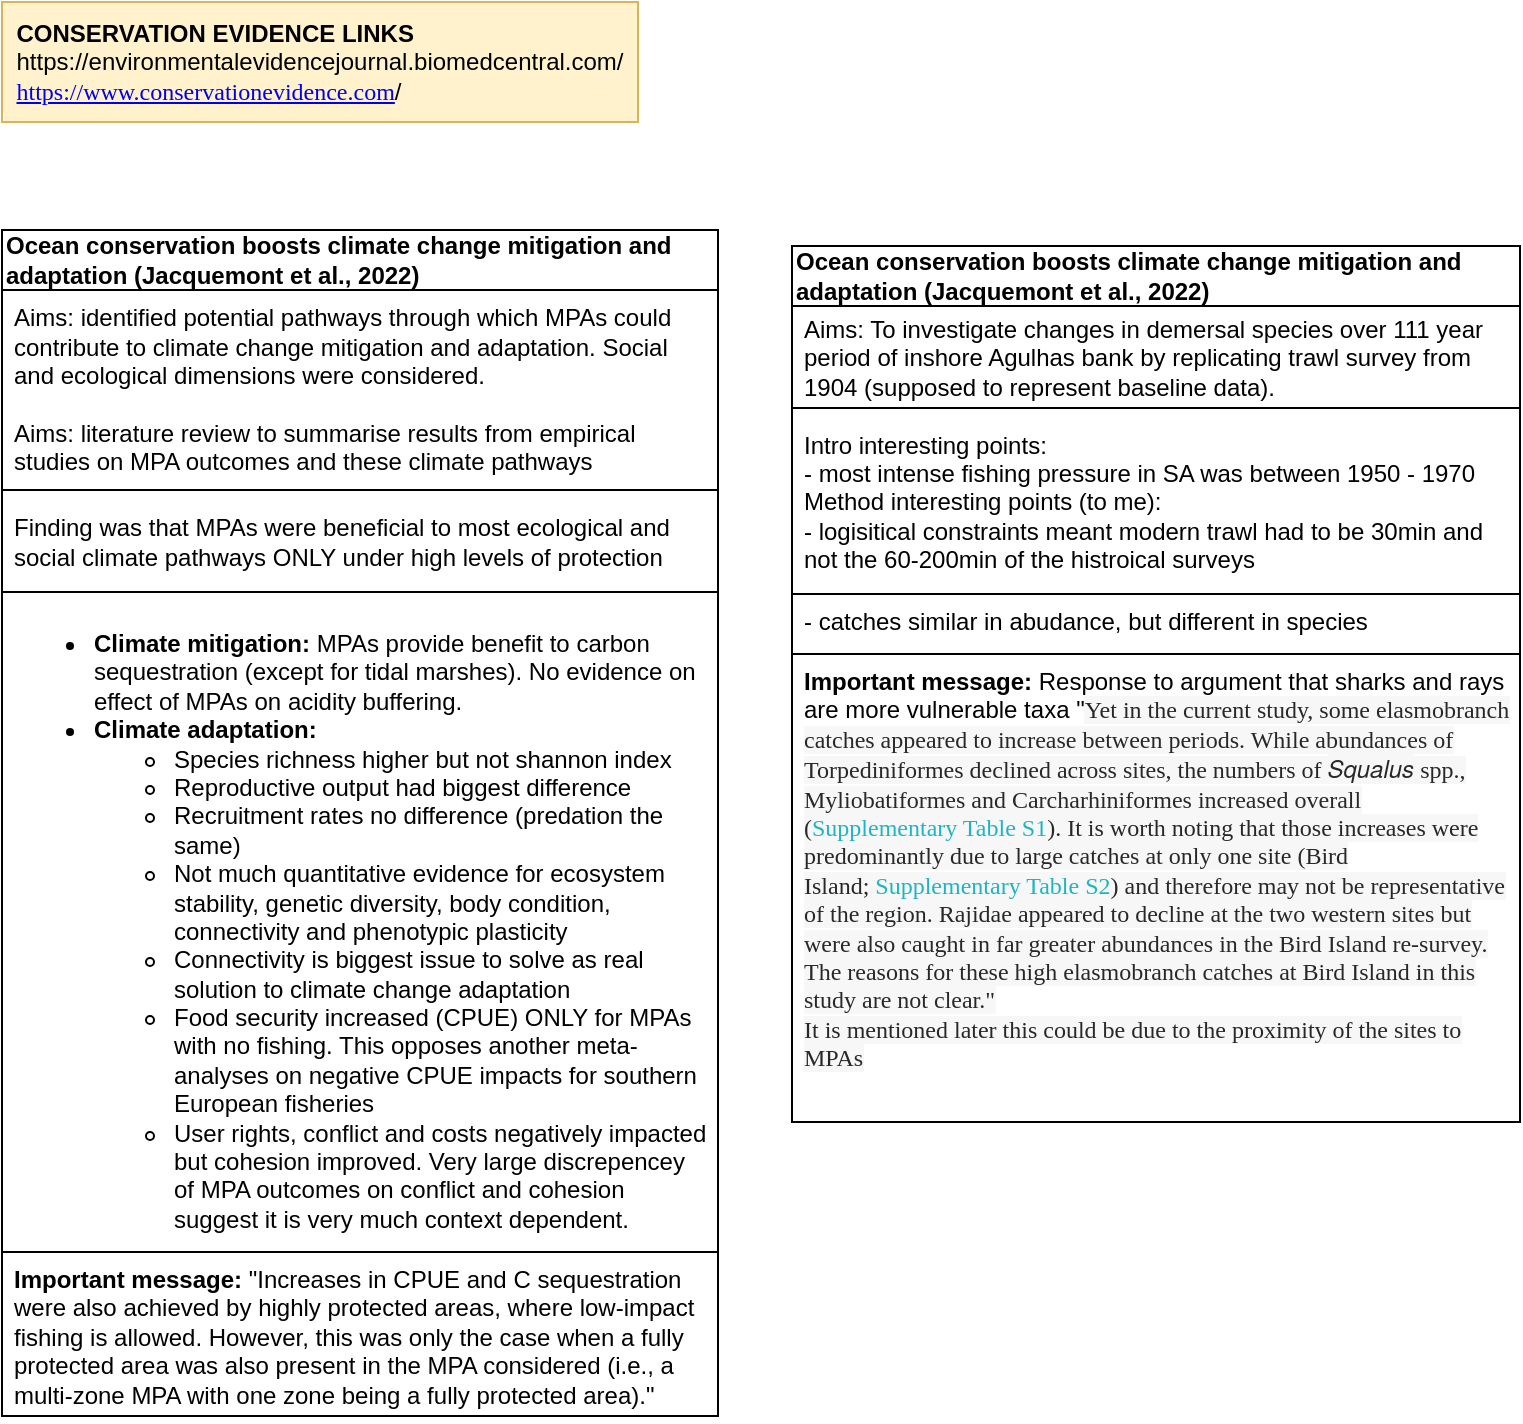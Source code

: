 <mxfile version="20.6.0" type="github">
  <diagram id="oMJjJdJxvG5CHlvqNMqH" name="Page-1">
    <mxGraphModel dx="1340" dy="921" grid="0" gridSize="10" guides="1" tooltips="1" connect="1" arrows="1" fold="1" page="0" pageScale="1" pageWidth="850" pageHeight="1100" math="0" shadow="0">
      <root>
        <mxCell id="0" />
        <mxCell id="1" parent="0" />
        <mxCell id="RFItumHFisGm9Dvvl5Tg-1" value="&lt;b&gt;Ocean conservation boosts climate change mitigation and adaptation (Jacquemont et al., 2022)&lt;/b&gt;" style="swimlane;fontStyle=0;childLayout=stackLayout;horizontal=1;startSize=30;horizontalStack=0;resizeParent=1;resizeParentMax=0;resizeLast=0;collapsible=1;marginBottom=0;whiteSpace=wrap;html=1;align=left;" parent="1" vertex="1">
          <mxGeometry x="-259" y="59" width="358" height="593" as="geometry" />
        </mxCell>
        <mxCell id="RFItumHFisGm9Dvvl5Tg-2" value="Aims: identified potential pathways through which MPAs could contribute to climate change mitigation and adaptation. Social and ecological dimensions were considered.&lt;br&gt;&lt;br&gt;Aims: literature review to summarise results from empirical studies on MPA outcomes and these climate pathways" style="text;strokeColor=default;fillColor=none;align=left;verticalAlign=middle;spacingLeft=4;spacingRight=4;overflow=hidden;points=[[0,0.5],[1,0.5]];portConstraint=eastwest;rotatable=0;whiteSpace=wrap;html=1;shadow=0;" parent="RFItumHFisGm9Dvvl5Tg-1" vertex="1">
          <mxGeometry y="30" width="358" height="100" as="geometry" />
        </mxCell>
        <mxCell id="RFItumHFisGm9Dvvl5Tg-3" value="Finding was that MPAs were beneficial to most ecological and social climate pathways ONLY under high levels of protection" style="text;strokeColor=default;fillColor=none;align=left;verticalAlign=middle;spacingLeft=4;spacingRight=4;overflow=hidden;points=[[0,0.5],[1,0.5]];portConstraint=eastwest;rotatable=0;whiteSpace=wrap;html=1;" parent="RFItumHFisGm9Dvvl5Tg-1" vertex="1">
          <mxGeometry y="130" width="358" height="51" as="geometry" />
        </mxCell>
        <mxCell id="RFItumHFisGm9Dvvl5Tg-4" value="&lt;ul&gt;&lt;li&gt;&lt;b&gt;Climate mitigation: &lt;/b&gt;MPAs provide benefit to carbon sequestration (except for tidal marshes). No evidence on effect of MPAs on acidity buffering.&lt;/li&gt;&lt;li&gt;&lt;b&gt;Climate adaptation:&amp;nbsp;&lt;/b&gt;&lt;/li&gt;&lt;ul&gt;&lt;li&gt;Species richness higher but not shannon index&lt;/li&gt;&lt;li&gt;Reproductive output had biggest difference&lt;/li&gt;&lt;li&gt;Recruitment rates no difference (predation the same)&lt;/li&gt;&lt;li&gt;Not much quantitative evidence for ecosystem stability, genetic diversity, body condition, connectivity and phenotypic plasticity&lt;/li&gt;&lt;li&gt;Connectivity is biggest issue to solve as real solution to climate change adaptation&lt;/li&gt;&lt;li&gt;Food security increased (CPUE) ONLY for MPAs with no fishing. This opposes another meta-analyses on negative CPUE impacts for southern European fisheries&lt;/li&gt;&lt;li&gt;User rights, conflict and costs negatively impacted but cohesion improved. Very large discrepencey of MPA outcomes on conflict and cohesion suggest it is very much context dependent.&lt;/li&gt;&lt;/ul&gt;&lt;/ul&gt;" style="text;strokeColor=none;fillColor=none;align=left;verticalAlign=top;spacingLeft=4;spacingRight=4;overflow=hidden;points=[[0,0.5],[1,0.5]];portConstraint=eastwest;rotatable=0;whiteSpace=wrap;html=1;labelPosition=center;verticalLabelPosition=middle;" parent="RFItumHFisGm9Dvvl5Tg-1" vertex="1">
          <mxGeometry y="181" width="358" height="330" as="geometry" />
        </mxCell>
        <mxCell id="RFItumHFisGm9Dvvl5Tg-6" value="&lt;b&gt;Important message:&lt;/b&gt; &quot;Increases in CPUE and C sequestration were also achieved by highly protected areas, where low-impact fishing is allowed. However, this was only the case when a fully protected area was also present in the MPA considered (i.e., a multi-zone MPA with one zone being a fully protected area).&quot;" style="text;strokeColor=default;fillColor=none;align=left;verticalAlign=top;spacingLeft=4;spacingRight=4;overflow=hidden;points=[[0,0.5],[1,0.5]];portConstraint=eastwest;rotatable=0;whiteSpace=wrap;html=1;labelPosition=center;verticalLabelPosition=middle;" parent="RFItumHFisGm9Dvvl5Tg-1" vertex="1">
          <mxGeometry y="511" width="358" height="82" as="geometry" />
        </mxCell>
        <mxCell id="CgYDRMqxoxwIlcu6GhCc-1" value="&lt;div style=&quot;text-align: left;&quot;&gt;&lt;b style=&quot;background-color: initial;&quot;&gt;CONSERVATION EVIDENCE LINKS&lt;/b&gt;&lt;/div&gt;&lt;div style=&quot;text-align: left;&quot;&gt;&lt;span style=&quot;background-color: initial;&quot;&gt;https://environmentalevidencejournal.biomedcentral.com/&lt;/span&gt;&lt;/div&gt;&lt;div style=&quot;text-align: left;&quot;&gt;&lt;a style=&quot;background-color: initial; font-family: Calibri; text-size-adjust: auto;&quot; title=&quot;https://www.conservationevidence.com/&quot; target=&quot;_blank&quot; href=&quot;https://www.conservationevidence.com/&quot;&gt;https://www.conservationevidence.com&lt;/a&gt;/&lt;/div&gt;" style="rounded=0;whiteSpace=wrap;html=1;fillColor=#fff2cc;strokeColor=#d6b656;" parent="1" vertex="1">
          <mxGeometry x="-259" y="-55" width="318" height="60" as="geometry" />
        </mxCell>
        <mxCell id="iBG1UUJ010-rRIB4jjcF-1" value="&lt;b&gt;Ocean conservation boosts climate change mitigation and adaptation (Jacquemont et al., 2022)&lt;/b&gt;" style="swimlane;fontStyle=0;childLayout=stackLayout;horizontal=1;startSize=30;horizontalStack=0;resizeParent=1;resizeParentMax=0;resizeLast=0;collapsible=1;marginBottom=0;whiteSpace=wrap;html=1;align=left;" parent="1" vertex="1">
          <mxGeometry x="136" y="67" width="364" height="438" as="geometry" />
        </mxCell>
        <mxCell id="iBG1UUJ010-rRIB4jjcF-2" value="Aims: To investigate changes in demersal species over 111 year period of inshore Agulhas bank by replicating trawl survey from 1904 (supposed to represent baseline data)." style="text;strokeColor=default;fillColor=none;align=left;verticalAlign=middle;spacingLeft=4;spacingRight=4;overflow=hidden;points=[[0,0.5],[1,0.5]];portConstraint=eastwest;rotatable=0;whiteSpace=wrap;html=1;shadow=0;" parent="iBG1UUJ010-rRIB4jjcF-1" vertex="1">
          <mxGeometry y="30" width="364" height="51" as="geometry" />
        </mxCell>
        <mxCell id="iBG1UUJ010-rRIB4jjcF-3" value="Intro interesting points:&lt;br&gt;- most intense fishing pressure in SA was between 1950 - 1970&lt;br&gt;Method interesting points (to me):&lt;br&gt;- logisitical constraints meant modern trawl had to be 30min and not the 60-200min of the histroical surveys&lt;br&gt;" style="text;strokeColor=default;fillColor=none;align=left;verticalAlign=middle;spacingLeft=4;spacingRight=4;overflow=hidden;points=[[0,0.5],[1,0.5]];portConstraint=eastwest;rotatable=0;whiteSpace=wrap;html=1;" parent="iBG1UUJ010-rRIB4jjcF-1" vertex="1">
          <mxGeometry y="81" width="364" height="93" as="geometry" />
        </mxCell>
        <mxCell id="iBG1UUJ010-rRIB4jjcF-4" value="&lt;div&gt;- catches similar in abudance, but different in species&lt;/div&gt;" style="text;strokeColor=none;fillColor=none;align=left;verticalAlign=top;spacingLeft=4;spacingRight=4;overflow=hidden;points=[[0,0.5],[1,0.5]];portConstraint=eastwest;rotatable=0;whiteSpace=wrap;html=1;labelPosition=center;verticalLabelPosition=middle;" parent="iBG1UUJ010-rRIB4jjcF-1" vertex="1">
          <mxGeometry y="174" width="364" height="30" as="geometry" />
        </mxCell>
        <mxCell id="iBG1UUJ010-rRIB4jjcF-5" value="&lt;font style=&quot;font-size: 12px;&quot;&gt;&lt;b&gt;Important message:&lt;/b&gt;&amp;nbsp;Response to argument that sharks and rays are more vulnerable taxa &quot;&lt;span style=&quot;color: rgb(40, 40, 40); font-family: MuseoSans, Georgia, &amp;quot;Times New Roman&amp;quot;, Times, serif; background-color: rgb(247, 247, 247);&quot;&gt;Yet in the current study, some elasmobranch catches appeared to increase between periods. While abundances of Torpediniformes declined across sites, the numbers of&amp;nbsp;&lt;/span&gt;&lt;i style=&quot;box-sizing: border-box; font-family: MuseoSans, HelveticaNeue, Helvetica, sans-serif; color: rgb(40, 40, 40); background-color: rgb(247, 247, 247); outline: 0px !important;&quot;&gt;Squalus&lt;/i&gt;&lt;span style=&quot;color: rgb(40, 40, 40); font-family: MuseoSans, Georgia, &amp;quot;Times New Roman&amp;quot;, Times, serif; background-color: rgb(247, 247, 247);&quot;&gt;&amp;nbsp;spp., Myliobatiformes and Carcharhiniformes increased overall (&lt;/span&gt;&lt;a style=&quot;box-sizing: border-box; background-color: rgb(247, 247, 247); text-decoration-line: none; outline: none; word-break: break-word; hyphens: auto; font-family: MuseoSans, Georgia, &amp;quot;Times New Roman&amp;quot;, Times, serif; color: rgb(29, 181, 195) !important;&quot; href=&quot;https://www.frontiersin.org/articles/10.339/fmars.2020.004/full#S11&quot;&gt;Supplementary Table S1&lt;/a&gt;&lt;span style=&quot;color: rgb(40, 40, 40); font-family: MuseoSans, Georgia, &amp;quot;Times New Roman&amp;quot;, Times, serif; background-color: rgb(247, 247, 247);&quot;&gt;). It is worth noting that those increases were predominantly due to large catches at only one site (Bird Island;&amp;nbsp;&lt;/span&gt;&lt;a style=&quot;box-sizing: border-box; background-color: rgb(247, 247, 247); text-decoration-line: none; outline: none; word-break: break-word; hyphens: auto; font-family: MuseoSans, Georgia, &amp;quot;Times New Roman&amp;quot;, Times, serif; color: rgb(29, 181, 195) !important;&quot; href=&quot;https://www.frontiersin.org/articles/10.339/fmars.2020.004/full#S11&quot;&gt;Supplementary Table S2&lt;/a&gt;&lt;span style=&quot;color: rgb(40, 40, 40); font-family: MuseoSans, Georgia, &amp;quot;Times New Roman&amp;quot;, Times, serif; background-color: rgb(247, 247, 247);&quot;&gt;) and therefore may not be representative of the region. Rajidae appeared to decline at the two western sites but were also caught in far greater abundances in the Bird Island re-survey. The reasons for these high elasmobranch catches at Bird Island in this study are not clear.&quot;&lt;br&gt;It is mentioned later this could be due to the proximity of the sites to MPAs&lt;br&gt;&lt;/span&gt;&lt;/font&gt;" style="text;strokeColor=default;fillColor=none;align=left;verticalAlign=top;spacingLeft=4;spacingRight=4;overflow=hidden;points=[[0,0.5],[1,0.5]];portConstraint=eastwest;rotatable=0;whiteSpace=wrap;html=1;labelPosition=center;verticalLabelPosition=middle;" parent="iBG1UUJ010-rRIB4jjcF-1" vertex="1">
          <mxGeometry y="204" width="364" height="234" as="geometry" />
        </mxCell>
      </root>
    </mxGraphModel>
  </diagram>
</mxfile>

